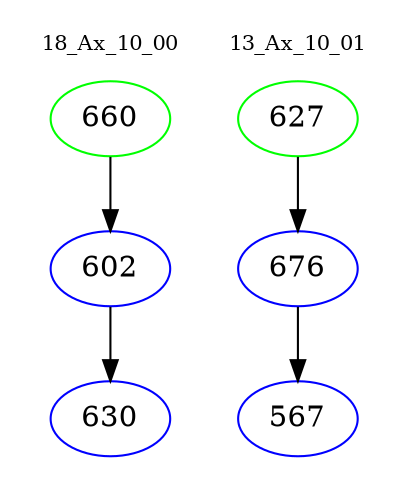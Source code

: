 digraph{
subgraph cluster_0 {
color = white
label = "18_Ax_10_00";
fontsize=10;
T0_660 [label="660", color="green"]
T0_660 -> T0_602 [color="black"]
T0_602 [label="602", color="blue"]
T0_602 -> T0_630 [color="black"]
T0_630 [label="630", color="blue"]
}
subgraph cluster_1 {
color = white
label = "13_Ax_10_01";
fontsize=10;
T1_627 [label="627", color="green"]
T1_627 -> T1_676 [color="black"]
T1_676 [label="676", color="blue"]
T1_676 -> T1_567 [color="black"]
T1_567 [label="567", color="blue"]
}
}
